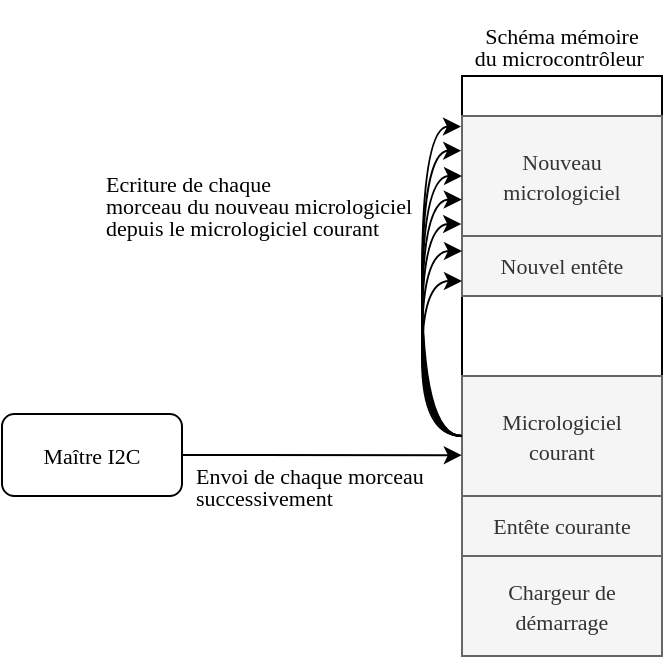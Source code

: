 <mxfile version="21.6.1" type="device">
  <diagram name="Page-1" id="1YRHAizjSWOm0qdDqU5r">
    <mxGraphModel dx="1647" dy="796" grid="1" gridSize="10" guides="1" tooltips="1" connect="1" arrows="1" fold="1" page="1" pageScale="1" pageWidth="827" pageHeight="1169" math="0" shadow="0">
      <root>
        <mxCell id="0" />
        <mxCell id="1" parent="0" />
        <mxCell id="IRHucIBJhyLnKCHNsG0P-1" value="&lt;font face=&quot;computer modern&quot; style=&quot;font-size: 11px;&quot; data-font-src=&quot;https://fonts.googleapis.com/css?family=computer+modern&quot;&gt;Maître I2C&lt;/font&gt;" style="rounded=1;whiteSpace=wrap;html=1;" parent="1" vertex="1">
          <mxGeometry x="230" y="269" width="90" height="41" as="geometry" />
        </mxCell>
        <mxCell id="IRHucIBJhyLnKCHNsG0P-4" value="" style="rounded=0;whiteSpace=wrap;html=1;" parent="1" vertex="1">
          <mxGeometry x="460" y="100" width="100" height="290" as="geometry" />
        </mxCell>
        <mxCell id="IRHucIBJhyLnKCHNsG0P-5" value="&lt;font face=&quot;computer modern&quot; style=&quot;font-size: 11px;&quot; data-font-src=&quot;https://fonts.googleapis.com/css?family=computer+modern&quot;&gt;Chargeur de&lt;br&gt;démarrage&lt;br&gt;&lt;/font&gt;" style="rounded=0;whiteSpace=wrap;html=1;fillColor=#f5f5f5;fontColor=#333333;strokeColor=#666666;" parent="1" vertex="1">
          <mxGeometry x="460" y="340" width="100" height="50" as="geometry" />
        </mxCell>
        <mxCell id="IRHucIBJhyLnKCHNsG0P-6" value="&lt;font face=&quot;computer modern&quot; style=&quot;font-size: 11px;&quot; data-font-src=&quot;https://fonts.googleapis.com/css?family=computer+modern&quot;&gt;Entête courante&lt;/font&gt;" style="rounded=0;whiteSpace=wrap;html=1;fillColor=#f5f5f5;fontColor=#333333;strokeColor=#666666;" parent="1" vertex="1">
          <mxGeometry x="460" y="310" width="100" height="30" as="geometry" />
        </mxCell>
        <mxCell id="IRHucIBJhyLnKCHNsG0P-7" value="&lt;font style=&quot;font-size: 11px;&quot; data-font-src=&quot;https://fonts.googleapis.com/css?family=computer+modern&quot; face=&quot;computer modern&quot;&gt;&lt;span style=&quot;font-size: 11px;&quot;&gt;Micrologiciel&lt;br&gt;&lt;/span&gt;courant&lt;/font&gt;" style="rounded=0;whiteSpace=wrap;html=1;fillColor=#f5f5f5;fontColor=#333333;strokeColor=#666666;" parent="1" vertex="1">
          <mxGeometry x="460" y="250" width="100" height="60" as="geometry" />
        </mxCell>
        <mxCell id="IRHucIBJhyLnKCHNsG0P-9" value="&lt;font style=&quot;font-size: 11px;&quot; data-font-src=&quot;https://fonts.googleapis.com/css?family=computer+modern&quot; face=&quot;computer modern&quot;&gt;&lt;span style=&quot;font-size: 11px;&quot;&gt;Nouveau&lt;br&gt;&lt;/span&gt;micrologiciel&lt;/font&gt;" style="rounded=0;whiteSpace=wrap;html=1;fillColor=#f5f5f5;fontColor=#333333;strokeColor=#666666;" parent="1" vertex="1">
          <mxGeometry x="460" y="120" width="100" height="60" as="geometry" />
        </mxCell>
        <mxCell id="IRHucIBJhyLnKCHNsG0P-10" value="" style="endArrow=classic;html=1;rounded=0;exitX=1;exitY=0.5;exitDx=0;exitDy=0;entryX=-0.001;entryY=0.66;entryDx=0;entryDy=0;entryPerimeter=0;" parent="1" source="IRHucIBJhyLnKCHNsG0P-1" target="IRHucIBJhyLnKCHNsG0P-7" edge="1">
          <mxGeometry width="50" height="50" relative="1" as="geometry">
            <mxPoint x="370" y="270" as="sourcePoint" />
            <mxPoint x="400" y="290" as="targetPoint" />
          </mxGeometry>
        </mxCell>
        <mxCell id="IRHucIBJhyLnKCHNsG0P-18" value="&lt;pre style=&quot;border-color: var(--border-color); line-height: 11px; font-size: 11px;&quot;&gt;&lt;font data-font-src=&quot;https://fonts.googleapis.com/css?family=computer+modern&quot; face=&quot;computer modern&quot;&gt;&lt;font style=&quot;border-color: var(--border-color);&quot; data-font-src=&quot;https://fonts.googleapis.com/css?family=asap&quot;&gt;Ecriture de chaque&lt;br&gt;morceau du nouveau &lt;span style=&quot;white-space: normal;&quot;&gt;micrologiciel depuis le micrologiciel courant&lt;/span&gt;&lt;/font&gt;&lt;/font&gt;&lt;/pre&gt;" style="text;html=1;strokeColor=none;fillColor=none;align=left;verticalAlign=middle;whiteSpace=wrap;rounded=0;" parent="1" vertex="1">
          <mxGeometry x="280" y="140" width="120" height="50" as="geometry" />
        </mxCell>
        <mxCell id="IRHucIBJhyLnKCHNsG0P-19" value="&lt;pre style=&quot;border-color: var(--border-color); line-height: 11px;&quot;&gt;&lt;font style=&quot;&quot; face=&quot;computer modern&quot;&gt;&lt;span style=&quot;font-size: 11px;&quot;&gt;Schéma mémoire&lt;br/&gt;du microcontrôleur &lt;/span&gt;&lt;/font&gt;&lt;/pre&gt;" style="text;html=1;strokeColor=none;fillColor=none;align=center;verticalAlign=middle;whiteSpace=wrap;rounded=0;" parent="1" vertex="1">
          <mxGeometry x="460" y="70" width="100" height="30" as="geometry" />
        </mxCell>
        <mxCell id="dITgritqWHBolw29e6AS-1" value="&lt;font face=&quot;computer modern&quot; style=&quot;font-size: 11px;&quot; data-font-src=&quot;https://fonts.googleapis.com/css?family=computer+modern&quot;&gt;Nouvel entête&lt;/font&gt;" style="rounded=0;whiteSpace=wrap;html=1;fillColor=#f5f5f5;fontColor=#333333;strokeColor=#666666;" parent="1" vertex="1">
          <mxGeometry x="460" y="180" width="100" height="30" as="geometry" />
        </mxCell>
        <mxCell id="dITgritqWHBolw29e6AS-3" value="" style="endArrow=classic;html=1;rounded=0;entryX=0;entryY=0.75;entryDx=0;entryDy=0;exitX=0;exitY=0.5;exitDx=0;exitDy=0;edgeStyle=orthogonalEdgeStyle;curved=1;" parent="1" source="IRHucIBJhyLnKCHNsG0P-7" target="dITgritqWHBolw29e6AS-1" edge="1">
          <mxGeometry width="50" height="50" relative="1" as="geometry">
            <mxPoint x="380" y="220" as="sourcePoint" />
            <mxPoint x="470" y="198" as="targetPoint" />
            <Array as="points">
              <mxPoint x="440" y="280" />
              <mxPoint x="440" y="202" />
            </Array>
          </mxGeometry>
        </mxCell>
        <mxCell id="dITgritqWHBolw29e6AS-6" value="" style="endArrow=classic;html=1;rounded=0;entryX=0;entryY=0.25;entryDx=0;entryDy=0;exitX=0;exitY=0.5;exitDx=0;exitDy=0;edgeStyle=orthogonalEdgeStyle;curved=1;" parent="1" source="IRHucIBJhyLnKCHNsG0P-7" target="dITgritqWHBolw29e6AS-1" edge="1">
          <mxGeometry width="50" height="50" relative="1" as="geometry">
            <mxPoint x="470" y="290" as="sourcePoint" />
            <mxPoint x="470" y="213" as="targetPoint" />
            <Array as="points">
              <mxPoint x="440" y="280" />
              <mxPoint x="440" y="188" />
            </Array>
          </mxGeometry>
        </mxCell>
        <mxCell id="dITgritqWHBolw29e6AS-7" value="" style="endArrow=classic;html=1;rounded=0;entryX=-0.004;entryY=0.896;entryDx=0;entryDy=0;exitX=0;exitY=0.5;exitDx=0;exitDy=0;edgeStyle=orthogonalEdgeStyle;curved=1;entryPerimeter=0;" parent="1" source="IRHucIBJhyLnKCHNsG0P-7" target="IRHucIBJhyLnKCHNsG0P-9" edge="1">
          <mxGeometry width="50" height="50" relative="1" as="geometry">
            <mxPoint x="470" y="290" as="sourcePoint" />
            <mxPoint x="470" y="198" as="targetPoint" />
            <Array as="points">
              <mxPoint x="440" y="280" />
              <mxPoint x="440" y="174" />
              <mxPoint x="460" y="174" />
            </Array>
          </mxGeometry>
        </mxCell>
        <mxCell id="dITgritqWHBolw29e6AS-8" value="" style="endArrow=classic;html=1;rounded=0;entryX=-0.001;entryY=0.696;entryDx=0;entryDy=0;exitX=0;exitY=0.5;exitDx=0;exitDy=0;edgeStyle=orthogonalEdgeStyle;curved=1;entryPerimeter=0;" parent="1" source="IRHucIBJhyLnKCHNsG0P-7" target="IRHucIBJhyLnKCHNsG0P-9" edge="1">
          <mxGeometry width="50" height="50" relative="1" as="geometry">
            <mxPoint x="470" y="290" as="sourcePoint" />
            <mxPoint x="469" y="184" as="targetPoint" />
            <Array as="points">
              <mxPoint x="440" y="280" />
              <mxPoint x="440" y="162" />
            </Array>
          </mxGeometry>
        </mxCell>
        <mxCell id="dITgritqWHBolw29e6AS-9" value="" style="endArrow=classic;html=1;rounded=0;edgeStyle=orthogonalEdgeStyle;curved=1;" parent="1" edge="1">
          <mxGeometry width="50" height="50" relative="1" as="geometry">
            <mxPoint x="460" y="280" as="sourcePoint" />
            <mxPoint x="460" y="150" as="targetPoint" />
            <Array as="points">
              <mxPoint x="440" y="280" />
              <mxPoint x="440" y="150" />
            </Array>
          </mxGeometry>
        </mxCell>
        <mxCell id="dITgritqWHBolw29e6AS-10" value="" style="endArrow=classic;html=1;rounded=0;edgeStyle=orthogonalEdgeStyle;curved=1;entryX=-0.004;entryY=0.289;entryDx=0;entryDy=0;entryPerimeter=0;" parent="1" target="IRHucIBJhyLnKCHNsG0P-9" edge="1">
          <mxGeometry width="50" height="50" relative="1" as="geometry">
            <mxPoint x="460" y="280" as="sourcePoint" />
            <mxPoint x="470" y="160" as="targetPoint" />
            <Array as="points">
              <mxPoint x="440" y="280" />
              <mxPoint x="440" y="137" />
            </Array>
          </mxGeometry>
        </mxCell>
        <mxCell id="dITgritqWHBolw29e6AS-11" value="" style="endArrow=classic;html=1;rounded=0;edgeStyle=orthogonalEdgeStyle;curved=1;entryX=-0.005;entryY=0.088;entryDx=0;entryDy=0;entryPerimeter=0;exitX=0;exitY=0.5;exitDx=0;exitDy=0;" parent="1" source="IRHucIBJhyLnKCHNsG0P-7" target="IRHucIBJhyLnKCHNsG0P-9" edge="1">
          <mxGeometry width="50" height="50" relative="1" as="geometry">
            <mxPoint x="470" y="290" as="sourcePoint" />
            <mxPoint x="470" y="147" as="targetPoint" />
            <Array as="points">
              <mxPoint x="440" y="280" />
              <mxPoint x="440" y="125" />
            </Array>
          </mxGeometry>
        </mxCell>
        <mxCell id="dITgritqWHBolw29e6AS-13" value="&lt;pre style=&quot;border-color: var(--border-color); line-height: 11px; font-size: 11px;&quot;&gt;&lt;font face=&quot;computer modern&quot;&gt;Envoi de chaque morceau&lt;br&gt;successivement&lt;/font&gt;&lt;/pre&gt;" style="text;html=1;strokeColor=none;fillColor=none;align=left;verticalAlign=middle;whiteSpace=wrap;rounded=0;" parent="1" vertex="1">
          <mxGeometry x="325" y="280" width="120" height="50" as="geometry" />
        </mxCell>
      </root>
    </mxGraphModel>
  </diagram>
</mxfile>
